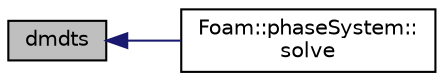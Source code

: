 digraph "dmdts"
{
  bgcolor="transparent";
  edge [fontname="Helvetica",fontsize="10",labelfontname="Helvetica",labelfontsize="10"];
  node [fontname="Helvetica",fontsize="10",shape=record];
  rankdir="LR";
  Node1 [label="dmdts",height=0.2,width=0.4,color="black", fillcolor="grey75", style="filled" fontcolor="black"];
  Node1 -> Node2 [dir="back",color="midnightblue",fontsize="10",style="solid",fontname="Helvetica"];
  Node2 [label="Foam::phaseSystem::\lsolve",height=0.2,width=0.4,color="black",URL="$classFoam_1_1phaseSystem.html#af7d39f0eac0af0ed5785935ac72a1e7d",tooltip="Solve for the phase fractions. "];
}
